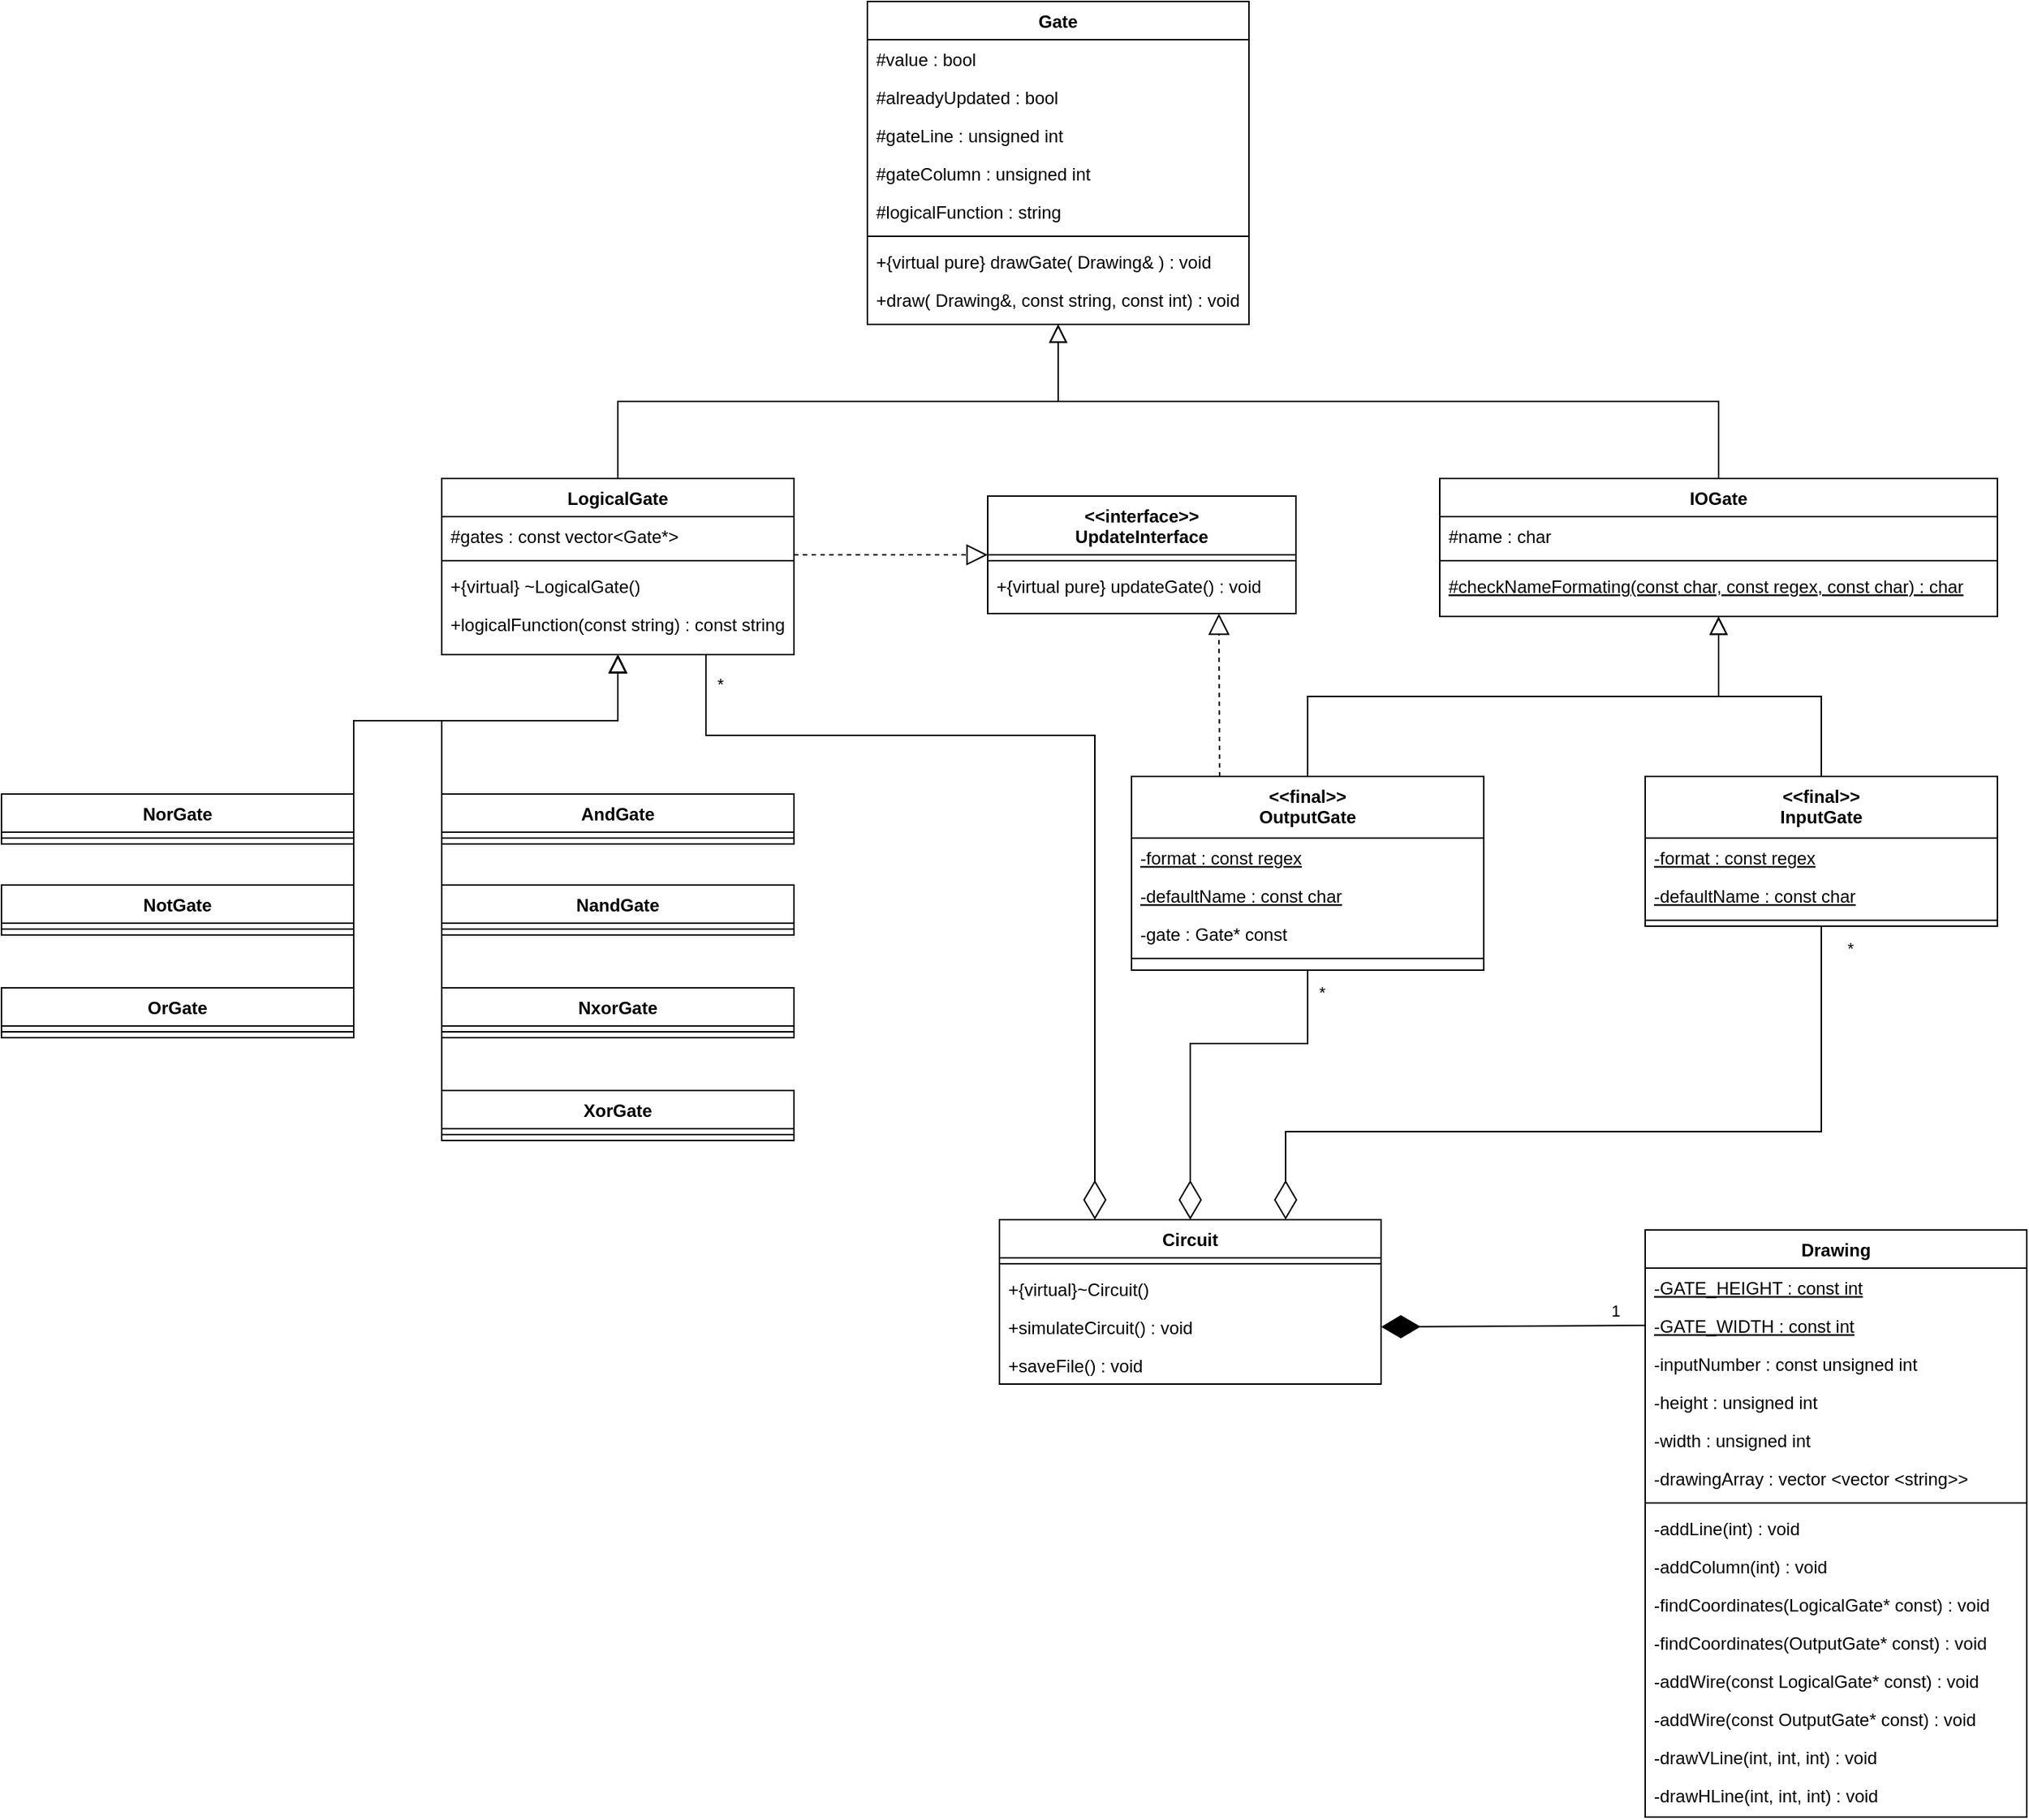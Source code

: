 <mxfile version="16.4.0" type="device"><diagram id="C5RBs43oDa-KdzZeNtuy" name="Page-1"><mxGraphModel dx="1865" dy="564" grid="1" gridSize="10" guides="1" tooltips="1" connect="1" arrows="1" fold="1" page="1" pageScale="1" pageWidth="827" pageHeight="1169" math="0" shadow="0"><root><mxCell id="WIyWlLk6GJQsqaUBKTNV-0"/><mxCell id="WIyWlLk6GJQsqaUBKTNV-1" parent="WIyWlLk6GJQsqaUBKTNV-0"/><mxCell id="zkfFHV4jXpPFQw0GAbJ--0" value="Gate" style="swimlane;fontStyle=1;align=center;verticalAlign=top;childLayout=stackLayout;horizontal=1;startSize=26;horizontalStack=0;resizeParent=1;resizeLast=0;collapsible=1;marginBottom=0;rounded=0;shadow=0;strokeWidth=1;" parent="WIyWlLk6GJQsqaUBKTNV-1" vertex="1"><mxGeometry x="260" y="40" width="260" height="220" as="geometry"><mxRectangle x="230" y="140" width="160" height="26" as="alternateBounds"/></mxGeometry></mxCell><mxCell id="zkfFHV4jXpPFQw0GAbJ--1" value="#value : bool" style="text;align=left;verticalAlign=top;spacingLeft=4;spacingRight=4;overflow=hidden;rotatable=0;points=[[0,0.5],[1,0.5]];portConstraint=eastwest;" parent="zkfFHV4jXpPFQw0GAbJ--0" vertex="1"><mxGeometry y="26" width="260" height="26" as="geometry"/></mxCell><mxCell id="zkfFHV4jXpPFQw0GAbJ--2" value="#alreadyUpdated : bool" style="text;align=left;verticalAlign=top;spacingLeft=4;spacingRight=4;overflow=hidden;rotatable=0;points=[[0,0.5],[1,0.5]];portConstraint=eastwest;rounded=0;shadow=0;html=0;" parent="zkfFHV4jXpPFQw0GAbJ--0" vertex="1"><mxGeometry y="52" width="260" height="26" as="geometry"/></mxCell><mxCell id="Q58En_Q9YtFkLHBGDszu-0" value="#gateLine : unsigned int" style="text;align=left;verticalAlign=top;spacingLeft=4;spacingRight=4;overflow=hidden;rotatable=0;points=[[0,0.5],[1,0.5]];portConstraint=eastwest;rounded=0;shadow=0;html=0;" vertex="1" parent="zkfFHV4jXpPFQw0GAbJ--0"><mxGeometry y="78" width="260" height="26" as="geometry"/></mxCell><mxCell id="Q58En_Q9YtFkLHBGDszu-1" value="#gateColumn : unsigned int" style="text;align=left;verticalAlign=top;spacingLeft=4;spacingRight=4;overflow=hidden;rotatable=0;points=[[0,0.5],[1,0.5]];portConstraint=eastwest;rounded=0;shadow=0;html=0;" vertex="1" parent="zkfFHV4jXpPFQw0GAbJ--0"><mxGeometry y="104" width="260" height="26" as="geometry"/></mxCell><mxCell id="Q58En_Q9YtFkLHBGDszu-2" value="#logicalFunction : string" style="text;align=left;verticalAlign=top;spacingLeft=4;spacingRight=4;overflow=hidden;rotatable=0;points=[[0,0.5],[1,0.5]];portConstraint=eastwest;rounded=0;shadow=0;html=0;" vertex="1" parent="zkfFHV4jXpPFQw0GAbJ--0"><mxGeometry y="130" width="260" height="26" as="geometry"/></mxCell><mxCell id="zkfFHV4jXpPFQw0GAbJ--4" value="" style="line;html=1;strokeWidth=1;align=left;verticalAlign=middle;spacingTop=-1;spacingLeft=3;spacingRight=3;rotatable=0;labelPosition=right;points=[];portConstraint=eastwest;" parent="zkfFHV4jXpPFQw0GAbJ--0" vertex="1"><mxGeometry y="156" width="260" height="8" as="geometry"/></mxCell><mxCell id="zkfFHV4jXpPFQw0GAbJ--5" value="+{virtual pure} drawGate( Drawing&amp; ) : void" style="text;align=left;verticalAlign=top;spacingLeft=4;spacingRight=4;overflow=hidden;rotatable=0;points=[[0,0.5],[1,0.5]];portConstraint=eastwest;" parent="zkfFHV4jXpPFQw0GAbJ--0" vertex="1"><mxGeometry y="164" width="260" height="26" as="geometry"/></mxCell><mxCell id="Q58En_Q9YtFkLHBGDszu-3" value="+draw( Drawing&amp;, const string, const int) : void" style="text;align=left;verticalAlign=top;spacingLeft=4;spacingRight=4;overflow=hidden;rotatable=0;points=[[0,0.5],[1,0.5]];portConstraint=eastwest;rounded=0;shadow=0;html=0;" vertex="1" parent="zkfFHV4jXpPFQw0GAbJ--0"><mxGeometry y="190" width="260" height="26" as="geometry"/></mxCell><mxCell id="zkfFHV4jXpPFQw0GAbJ--6" value="LogicalGate" style="swimlane;fontStyle=1;align=center;verticalAlign=top;childLayout=stackLayout;horizontal=1;startSize=26;horizontalStack=0;resizeParent=1;resizeLast=0;collapsible=1;marginBottom=0;rounded=0;shadow=0;strokeWidth=1;" parent="WIyWlLk6GJQsqaUBKTNV-1" vertex="1"><mxGeometry x="-30" y="365" width="240" height="120" as="geometry"><mxRectangle x="130" y="380" width="160" height="26" as="alternateBounds"/></mxGeometry></mxCell><mxCell id="zkfFHV4jXpPFQw0GAbJ--7" value="#gates : const vector&lt;Gate*&gt;" style="text;align=left;verticalAlign=top;spacingLeft=4;spacingRight=4;overflow=hidden;rotatable=0;points=[[0,0.5],[1,0.5]];portConstraint=eastwest;" parent="zkfFHV4jXpPFQw0GAbJ--6" vertex="1"><mxGeometry y="26" width="240" height="26" as="geometry"/></mxCell><mxCell id="zkfFHV4jXpPFQw0GAbJ--9" value="" style="line;html=1;strokeWidth=1;align=left;verticalAlign=middle;spacingTop=-1;spacingLeft=3;spacingRight=3;rotatable=0;labelPosition=right;points=[];portConstraint=eastwest;" parent="zkfFHV4jXpPFQw0GAbJ--6" vertex="1"><mxGeometry y="52" width="240" height="8" as="geometry"/></mxCell><mxCell id="zkfFHV4jXpPFQw0GAbJ--11" value="+{virtual} ~LogicalGate()" style="text;align=left;verticalAlign=top;spacingLeft=4;spacingRight=4;overflow=hidden;rotatable=0;points=[[0,0.5],[1,0.5]];portConstraint=eastwest;" parent="zkfFHV4jXpPFQw0GAbJ--6" vertex="1"><mxGeometry y="60" width="240" height="26" as="geometry"/></mxCell><mxCell id="Q58En_Q9YtFkLHBGDszu-8" value="+logicalFunction(const string) : const string" style="text;align=left;verticalAlign=top;spacingLeft=4;spacingRight=4;overflow=hidden;rotatable=0;points=[[0,0.5],[1,0.5]];portConstraint=eastwest;" vertex="1" parent="zkfFHV4jXpPFQw0GAbJ--6"><mxGeometry y="86" width="240" height="26" as="geometry"/></mxCell><mxCell id="zkfFHV4jXpPFQw0GAbJ--12" value="" style="endArrow=block;endSize=10;endFill=0;shadow=0;strokeWidth=1;rounded=0;edgeStyle=elbowEdgeStyle;elbow=vertical;" parent="WIyWlLk6GJQsqaUBKTNV-1" source="zkfFHV4jXpPFQw0GAbJ--6" target="zkfFHV4jXpPFQw0GAbJ--0" edge="1"><mxGeometry width="160" relative="1" as="geometry"><mxPoint x="200" y="203" as="sourcePoint"/><mxPoint x="200" y="203" as="targetPoint"/></mxGeometry></mxCell><mxCell id="zkfFHV4jXpPFQw0GAbJ--13" value="IOGate" style="swimlane;fontStyle=1;align=center;verticalAlign=top;childLayout=stackLayout;horizontal=1;startSize=26;horizontalStack=0;resizeParent=1;resizeLast=0;collapsible=1;marginBottom=0;rounded=0;shadow=0;strokeWidth=1;" parent="WIyWlLk6GJQsqaUBKTNV-1" vertex="1"><mxGeometry x="650" y="365" width="380" height="94" as="geometry"><mxRectangle x="340" y="380" width="170" height="26" as="alternateBounds"/></mxGeometry></mxCell><mxCell id="zkfFHV4jXpPFQw0GAbJ--14" value="#name : char" style="text;align=left;verticalAlign=top;spacingLeft=4;spacingRight=4;overflow=hidden;rotatable=0;points=[[0,0.5],[1,0.5]];portConstraint=eastwest;" parent="zkfFHV4jXpPFQw0GAbJ--13" vertex="1"><mxGeometry y="26" width="380" height="26" as="geometry"/></mxCell><mxCell id="zkfFHV4jXpPFQw0GAbJ--15" value="" style="line;html=1;strokeWidth=1;align=left;verticalAlign=middle;spacingTop=-1;spacingLeft=3;spacingRight=3;rotatable=0;labelPosition=right;points=[];portConstraint=eastwest;" parent="zkfFHV4jXpPFQw0GAbJ--13" vertex="1"><mxGeometry y="52" width="380" height="8" as="geometry"/></mxCell><mxCell id="Q58En_Q9YtFkLHBGDszu-10" value="#checkNameFormating(const char, const regex, const char) : char" style="text;align=left;verticalAlign=top;spacingLeft=4;spacingRight=4;overflow=hidden;rotatable=0;points=[[0,0.5],[1,0.5]];portConstraint=eastwest;fontStyle=4" vertex="1" parent="zkfFHV4jXpPFQw0GAbJ--13"><mxGeometry y="60" width="380" height="26" as="geometry"/></mxCell><mxCell id="zkfFHV4jXpPFQw0GAbJ--16" value="" style="endArrow=block;endSize=10;endFill=0;shadow=0;strokeWidth=1;rounded=0;edgeStyle=elbowEdgeStyle;elbow=vertical;" parent="WIyWlLk6GJQsqaUBKTNV-1" source="zkfFHV4jXpPFQw0GAbJ--13" target="zkfFHV4jXpPFQw0GAbJ--0" edge="1"><mxGeometry width="160" relative="1" as="geometry"><mxPoint x="210" y="373" as="sourcePoint"/><mxPoint x="310" y="271" as="targetPoint"/></mxGeometry></mxCell><mxCell id="Q58En_Q9YtFkLHBGDszu-11" value="&lt;&lt;interface&gt;&gt;&#xA;UpdateInterface" style="swimlane;fontStyle=1;align=center;verticalAlign=middle;childLayout=stackLayout;horizontal=1;startSize=40;horizontalStack=0;resizeParent=1;resizeLast=0;collapsible=1;marginBottom=0;rounded=0;shadow=0;strokeWidth=1;spacing=1;" vertex="1" parent="WIyWlLk6GJQsqaUBKTNV-1"><mxGeometry x="342" y="377" width="210" height="80" as="geometry"><mxRectangle x="340" y="380" width="170" height="26" as="alternateBounds"/></mxGeometry></mxCell><mxCell id="Q58En_Q9YtFkLHBGDszu-13" value="" style="line;html=1;strokeWidth=1;align=left;verticalAlign=middle;spacingTop=-1;spacingLeft=3;spacingRight=3;rotatable=0;labelPosition=right;points=[];portConstraint=eastwest;" vertex="1" parent="Q58En_Q9YtFkLHBGDszu-11"><mxGeometry y="40" width="210" height="8" as="geometry"/></mxCell><mxCell id="Q58En_Q9YtFkLHBGDszu-12" value="+{virtual pure} updateGate() : void" style="text;align=left;verticalAlign=top;spacingLeft=4;spacingRight=4;overflow=hidden;rotatable=0;points=[[0,0.5],[1,0.5]];portConstraint=eastwest;" vertex="1" parent="Q58En_Q9YtFkLHBGDszu-11"><mxGeometry y="48" width="210" height="26" as="geometry"/></mxCell><mxCell id="Q58En_Q9YtFkLHBGDszu-17" value="AndGate" style="swimlane;fontStyle=1;align=center;verticalAlign=top;childLayout=stackLayout;horizontal=1;startSize=26;horizontalStack=0;resizeParent=1;resizeLast=0;collapsible=1;marginBottom=0;rounded=0;shadow=0;strokeWidth=1;" vertex="1" parent="WIyWlLk6GJQsqaUBKTNV-1"><mxGeometry x="-30" y="580" width="240" height="34" as="geometry"><mxRectangle x="130" y="380" width="160" height="26" as="alternateBounds"/></mxGeometry></mxCell><mxCell id="Q58En_Q9YtFkLHBGDszu-19" value="" style="line;html=1;strokeWidth=1;align=left;verticalAlign=middle;spacingTop=-1;spacingLeft=3;spacingRight=3;rotatable=0;labelPosition=right;points=[];portConstraint=eastwest;" vertex="1" parent="Q58En_Q9YtFkLHBGDszu-17"><mxGeometry y="26" width="240" height="8" as="geometry"/></mxCell><mxCell id="Q58En_Q9YtFkLHBGDszu-27" value="NotGate" style="swimlane;fontStyle=1;align=center;verticalAlign=top;childLayout=stackLayout;horizontal=1;startSize=26;horizontalStack=0;resizeParent=1;resizeLast=0;collapsible=1;marginBottom=0;rounded=0;shadow=0;strokeWidth=1;" vertex="1" parent="WIyWlLk6GJQsqaUBKTNV-1"><mxGeometry x="-330" y="642" width="240" height="34" as="geometry"><mxRectangle x="130" y="380" width="160" height="26" as="alternateBounds"/></mxGeometry></mxCell><mxCell id="Q58En_Q9YtFkLHBGDszu-28" value="" style="line;html=1;strokeWidth=1;align=left;verticalAlign=middle;spacingTop=-1;spacingLeft=3;spacingRight=3;rotatable=0;labelPosition=right;points=[];portConstraint=eastwest;" vertex="1" parent="Q58En_Q9YtFkLHBGDszu-27"><mxGeometry y="26" width="240" height="8" as="geometry"/></mxCell><mxCell id="Q58En_Q9YtFkLHBGDszu-29" value="NorGate" style="swimlane;fontStyle=1;align=center;verticalAlign=top;childLayout=stackLayout;horizontal=1;startSize=26;horizontalStack=0;resizeParent=1;resizeLast=0;collapsible=1;marginBottom=0;rounded=0;shadow=0;strokeWidth=1;" vertex="1" parent="WIyWlLk6GJQsqaUBKTNV-1"><mxGeometry x="-330" y="580" width="240" height="34" as="geometry"><mxRectangle x="130" y="380" width="160" height="26" as="alternateBounds"/></mxGeometry></mxCell><mxCell id="Q58En_Q9YtFkLHBGDszu-30" value="" style="line;html=1;strokeWidth=1;align=left;verticalAlign=middle;spacingTop=-1;spacingLeft=3;spacingRight=3;rotatable=0;labelPosition=right;points=[];portConstraint=eastwest;" vertex="1" parent="Q58En_Q9YtFkLHBGDszu-29"><mxGeometry y="26" width="240" height="8" as="geometry"/></mxCell><mxCell id="Q58En_Q9YtFkLHBGDszu-31" value="NandGate" style="swimlane;fontStyle=1;align=center;verticalAlign=top;childLayout=stackLayout;horizontal=1;startSize=26;horizontalStack=0;resizeParent=1;resizeLast=0;collapsible=1;marginBottom=0;rounded=0;shadow=0;strokeWidth=1;" vertex="1" parent="WIyWlLk6GJQsqaUBKTNV-1"><mxGeometry x="-30" y="642" width="240" height="34" as="geometry"><mxRectangle x="130" y="380" width="160" height="26" as="alternateBounds"/></mxGeometry></mxCell><mxCell id="Q58En_Q9YtFkLHBGDszu-32" value="" style="line;html=1;strokeWidth=1;align=left;verticalAlign=middle;spacingTop=-1;spacingLeft=3;spacingRight=3;rotatable=0;labelPosition=right;points=[];portConstraint=eastwest;" vertex="1" parent="Q58En_Q9YtFkLHBGDszu-31"><mxGeometry y="26" width="240" height="8" as="geometry"/></mxCell><mxCell id="Q58En_Q9YtFkLHBGDszu-33" value="XorGate" style="swimlane;fontStyle=1;align=center;verticalAlign=top;childLayout=stackLayout;horizontal=1;startSize=26;horizontalStack=0;resizeParent=1;resizeLast=0;collapsible=1;marginBottom=0;rounded=0;shadow=0;strokeWidth=1;" vertex="1" parent="WIyWlLk6GJQsqaUBKTNV-1"><mxGeometry x="-30" y="782" width="240" height="34" as="geometry"><mxRectangle x="130" y="380" width="160" height="26" as="alternateBounds"/></mxGeometry></mxCell><mxCell id="Q58En_Q9YtFkLHBGDszu-34" value="" style="line;html=1;strokeWidth=1;align=left;verticalAlign=middle;spacingTop=-1;spacingLeft=3;spacingRight=3;rotatable=0;labelPosition=right;points=[];portConstraint=eastwest;" vertex="1" parent="Q58En_Q9YtFkLHBGDszu-33"><mxGeometry y="26" width="240" height="8" as="geometry"/></mxCell><mxCell id="Q58En_Q9YtFkLHBGDszu-35" value="OrGate" style="swimlane;fontStyle=1;align=center;verticalAlign=top;childLayout=stackLayout;horizontal=1;startSize=26;horizontalStack=0;resizeParent=1;resizeLast=0;collapsible=1;marginBottom=0;rounded=0;shadow=0;strokeWidth=1;" vertex="1" parent="WIyWlLk6GJQsqaUBKTNV-1"><mxGeometry x="-330" y="712" width="240" height="34" as="geometry"><mxRectangle x="130" y="380" width="160" height="26" as="alternateBounds"/></mxGeometry></mxCell><mxCell id="Q58En_Q9YtFkLHBGDszu-36" value="" style="line;html=1;strokeWidth=1;align=left;verticalAlign=middle;spacingTop=-1;spacingLeft=3;spacingRight=3;rotatable=0;labelPosition=right;points=[];portConstraint=eastwest;" vertex="1" parent="Q58En_Q9YtFkLHBGDszu-35"><mxGeometry y="26" width="240" height="8" as="geometry"/></mxCell><mxCell id="Q58En_Q9YtFkLHBGDszu-37" value="NxorGate" style="swimlane;fontStyle=1;align=center;verticalAlign=top;childLayout=stackLayout;horizontal=1;startSize=26;horizontalStack=0;resizeParent=1;resizeLast=0;collapsible=1;marginBottom=0;rounded=0;shadow=0;strokeWidth=1;" vertex="1" parent="WIyWlLk6GJQsqaUBKTNV-1"><mxGeometry x="-30" y="712" width="240" height="34" as="geometry"><mxRectangle x="130" y="380" width="160" height="26" as="alternateBounds"/></mxGeometry></mxCell><mxCell id="Q58En_Q9YtFkLHBGDszu-38" value="" style="line;html=1;strokeWidth=1;align=left;verticalAlign=middle;spacingTop=-1;spacingLeft=3;spacingRight=3;rotatable=0;labelPosition=right;points=[];portConstraint=eastwest;" vertex="1" parent="Q58En_Q9YtFkLHBGDszu-37"><mxGeometry y="26" width="240" height="8" as="geometry"/></mxCell><mxCell id="Q58En_Q9YtFkLHBGDszu-42" value="" style="endArrow=block;endSize=10;endFill=0;shadow=0;strokeWidth=1;rounded=0;edgeStyle=elbowEdgeStyle;elbow=vertical;exitX=1;exitY=0.5;exitDx=0;exitDy=0;entryX=0.5;entryY=1;entryDx=0;entryDy=0;" edge="1" parent="WIyWlLk6GJQsqaUBKTNV-1" source="Q58En_Q9YtFkLHBGDszu-29" target="zkfFHV4jXpPFQw0GAbJ--6"><mxGeometry width="160" relative="1" as="geometry"><mxPoint x="200" y="370" as="sourcePoint"/><mxPoint x="400" y="270" as="targetPoint"/><Array as="points"><mxPoint x="100" y="530"/></Array></mxGeometry></mxCell><mxCell id="Q58En_Q9YtFkLHBGDszu-43" value="" style="endArrow=block;endSize=10;endFill=0;shadow=0;strokeWidth=1;rounded=0;edgeStyle=elbowEdgeStyle;elbow=vertical;exitX=1;exitY=0.5;exitDx=0;exitDy=0;entryX=0.5;entryY=1;entryDx=0;entryDy=0;" edge="1" parent="WIyWlLk6GJQsqaUBKTNV-1" source="Q58En_Q9YtFkLHBGDszu-27" target="zkfFHV4jXpPFQw0GAbJ--6"><mxGeometry width="160" relative="1" as="geometry"><mxPoint x="20" y="595" as="sourcePoint"/><mxPoint x="200" y="490" as="targetPoint"/><Array as="points"><mxPoint x="100" y="530"/></Array></mxGeometry></mxCell><mxCell id="Q58En_Q9YtFkLHBGDszu-44" value="" style="endArrow=block;endSize=10;endFill=0;shadow=0;strokeWidth=1;rounded=0;edgeStyle=elbowEdgeStyle;elbow=vertical;targetPerimeterSpacing=0;exitX=1;exitY=0.5;exitDx=0;exitDy=0;entryX=0.5;entryY=1;entryDx=0;entryDy=0;" edge="1" parent="WIyWlLk6GJQsqaUBKTNV-1" source="Q58En_Q9YtFkLHBGDszu-35" target="zkfFHV4jXpPFQw0GAbJ--6"><mxGeometry width="160" relative="1" as="geometry"><mxPoint x="510" y="680" as="sourcePoint"/><mxPoint x="190" y="480" as="targetPoint"/><Array as="points"><mxPoint x="110" y="530"/><mxPoint x="510" y="590"/></Array></mxGeometry></mxCell><mxCell id="Q58En_Q9YtFkLHBGDszu-45" value="" style="endArrow=block;endSize=10;endFill=0;shadow=0;strokeWidth=1;rounded=0;edgeStyle=elbowEdgeStyle;elbow=vertical;targetPerimeterSpacing=0;exitX=0;exitY=0.5;exitDx=0;exitDy=0;entryX=0.5;entryY=1;entryDx=0;entryDy=0;" edge="1" parent="WIyWlLk6GJQsqaUBKTNV-1" source="Q58En_Q9YtFkLHBGDszu-17" target="zkfFHV4jXpPFQw0GAbJ--6"><mxGeometry width="160" relative="1" as="geometry"><mxPoint x="20" y="727" as="sourcePoint"/><mxPoint x="190" y="496" as="targetPoint"/><Array as="points"><mxPoint x="120" y="530"/><mxPoint x="520" y="600"/></Array></mxGeometry></mxCell><mxCell id="Q58En_Q9YtFkLHBGDszu-46" value="" style="endArrow=block;endSize=10;endFill=0;shadow=0;strokeWidth=1;rounded=0;edgeStyle=elbowEdgeStyle;elbow=vertical;targetPerimeterSpacing=0;exitX=0;exitY=0.5;exitDx=0;exitDy=0;entryX=0.5;entryY=1;entryDx=0;entryDy=0;" edge="1" parent="WIyWlLk6GJQsqaUBKTNV-1" source="Q58En_Q9YtFkLHBGDszu-31" target="zkfFHV4jXpPFQw0GAbJ--6"><mxGeometry width="160" relative="1" as="geometry"><mxPoint x="80" y="595" as="sourcePoint"/><mxPoint x="190" y="496" as="targetPoint"/><Array as="points"><mxPoint x="130" y="530"/><mxPoint x="530" y="610"/></Array></mxGeometry></mxCell><mxCell id="Q58En_Q9YtFkLHBGDszu-47" value="" style="endArrow=block;endSize=10;endFill=0;shadow=0;strokeWidth=1;rounded=0;edgeStyle=elbowEdgeStyle;elbow=vertical;targetPerimeterSpacing=0;exitX=0;exitY=0.5;exitDx=0;exitDy=0;entryX=0.5;entryY=1;entryDx=0;entryDy=0;" edge="1" parent="WIyWlLk6GJQsqaUBKTNV-1" source="Q58En_Q9YtFkLHBGDszu-37" target="zkfFHV4jXpPFQw0GAbJ--6"><mxGeometry width="160" relative="1" as="geometry"><mxPoint x="90" y="605" as="sourcePoint"/><mxPoint x="200" y="506" as="targetPoint"/><Array as="points"><mxPoint x="130" y="530"/><mxPoint x="540" y="620"/></Array></mxGeometry></mxCell><mxCell id="Q58En_Q9YtFkLHBGDszu-48" value="" style="endArrow=block;endSize=10;endFill=0;shadow=0;strokeWidth=1;rounded=0;edgeStyle=elbowEdgeStyle;elbow=vertical;targetPerimeterSpacing=0;exitX=0;exitY=0.5;exitDx=0;exitDy=0;entryX=0.5;entryY=1;entryDx=0;entryDy=0;" edge="1" parent="WIyWlLk6GJQsqaUBKTNV-1" source="Q58En_Q9YtFkLHBGDszu-33" target="zkfFHV4jXpPFQw0GAbJ--6"><mxGeometry width="160" relative="1" as="geometry"><mxPoint x="100" y="615" as="sourcePoint"/><mxPoint x="220" y="500" as="targetPoint"/><Array as="points"><mxPoint x="130" y="530"/><mxPoint x="550" y="630"/></Array></mxGeometry></mxCell><mxCell id="Q58En_Q9YtFkLHBGDszu-49" value="" style="endArrow=block;dashed=1;endFill=0;endSize=12;html=1;rounded=0;fontSize=11;targetPerimeterSpacing=0;exitX=1;exitY=1;exitDx=0;exitDy=0;entryX=0;entryY=0.5;entryDx=0;entryDy=0;exitPerimeter=0;" edge="1" parent="WIyWlLk6GJQsqaUBKTNV-1" source="zkfFHV4jXpPFQw0GAbJ--7" target="Q58En_Q9YtFkLHBGDszu-11"><mxGeometry width="160" relative="1" as="geometry"><mxPoint x="110" y="500" as="sourcePoint"/><mxPoint x="270" y="500" as="targetPoint"/></mxGeometry></mxCell><mxCell id="Q58En_Q9YtFkLHBGDszu-51" value="&lt;&lt;final&gt;&gt;&#xA;OutputGate&#xA;" style="swimlane;fontStyle=1;align=center;verticalAlign=top;childLayout=stackLayout;horizontal=1;startSize=42;horizontalStack=0;resizeParent=1;resizeLast=0;collapsible=1;marginBottom=0;rounded=0;shadow=0;strokeWidth=1;" vertex="1" parent="WIyWlLk6GJQsqaUBKTNV-1"><mxGeometry x="440" y="568" width="240" height="132" as="geometry"><mxRectangle x="130" y="380" width="160" height="26" as="alternateBounds"/></mxGeometry></mxCell><mxCell id="Q58En_Q9YtFkLHBGDszu-52" value="-format : const regex" style="text;align=left;verticalAlign=top;spacingLeft=4;spacingRight=4;overflow=hidden;rotatable=0;points=[[0,0.5],[1,0.5]];portConstraint=eastwest;fontStyle=4" vertex="1" parent="Q58En_Q9YtFkLHBGDszu-51"><mxGeometry y="42" width="240" height="26" as="geometry"/></mxCell><mxCell id="Q58En_Q9YtFkLHBGDszu-64" value="-defaultName : const char" style="text;align=left;verticalAlign=top;spacingLeft=4;spacingRight=4;overflow=hidden;rotatable=0;points=[[0,0.5],[1,0.5]];portConstraint=eastwest;fontStyle=4" vertex="1" parent="Q58En_Q9YtFkLHBGDszu-51"><mxGeometry y="68" width="240" height="26" as="geometry"/></mxCell><mxCell id="Q58En_Q9YtFkLHBGDszu-65" value="-gate : Gate* const" style="text;align=left;verticalAlign=top;spacingLeft=4;spacingRight=4;overflow=hidden;rotatable=0;points=[[0,0.5],[1,0.5]];portConstraint=eastwest;fontStyle=0" vertex="1" parent="Q58En_Q9YtFkLHBGDszu-51"><mxGeometry y="94" width="240" height="26" as="geometry"/></mxCell><mxCell id="Q58En_Q9YtFkLHBGDszu-53" value="" style="line;html=1;strokeWidth=1;align=left;verticalAlign=middle;spacingTop=-1;spacingLeft=3;spacingRight=3;rotatable=0;labelPosition=right;points=[];portConstraint=eastwest;" vertex="1" parent="Q58En_Q9YtFkLHBGDszu-51"><mxGeometry y="120" width="240" height="8" as="geometry"/></mxCell><mxCell id="Q58En_Q9YtFkLHBGDszu-61" value="" style="endArrow=block;endSize=10;endFill=0;shadow=0;strokeWidth=1;rounded=0;edgeStyle=elbowEdgeStyle;elbow=vertical;exitX=0.5;exitY=0;exitDx=0;exitDy=0;entryX=0.5;entryY=1;entryDx=0;entryDy=0;" edge="1" parent="WIyWlLk6GJQsqaUBKTNV-1" source="Q58En_Q9YtFkLHBGDszu-51" target="zkfFHV4jXpPFQw0GAbJ--13"><mxGeometry width="160" relative="1" as="geometry"><mxPoint x="640" y="376" as="sourcePoint"/><mxPoint x="680" y="520" as="targetPoint"/></mxGeometry></mxCell><mxCell id="Q58En_Q9YtFkLHBGDszu-62" value="" style="endArrow=block;endSize=10;endFill=0;shadow=0;strokeWidth=1;rounded=0;edgeStyle=elbowEdgeStyle;elbow=vertical;entryX=0.5;entryY=1;entryDx=0;entryDy=0;exitX=0.5;exitY=0;exitDx=0;exitDy=0;" edge="1" parent="WIyWlLk6GJQsqaUBKTNV-1" source="Q58En_Q9YtFkLHBGDszu-66" target="zkfFHV4jXpPFQw0GAbJ--13"><mxGeometry width="160" relative="1" as="geometry"><mxPoint x="890" y="568" as="sourcePoint"/><mxPoint x="690" y="500" as="targetPoint"/></mxGeometry></mxCell><mxCell id="Q58En_Q9YtFkLHBGDszu-66" value="&lt;&lt;final&gt;&gt;&#xA;InputGate&#xA;" style="swimlane;fontStyle=1;align=center;verticalAlign=top;childLayout=stackLayout;horizontal=1;startSize=42;horizontalStack=0;resizeParent=1;resizeLast=0;collapsible=1;marginBottom=0;rounded=0;shadow=0;strokeWidth=1;" vertex="1" parent="WIyWlLk6GJQsqaUBKTNV-1"><mxGeometry x="790" y="568" width="240" height="102" as="geometry"><mxRectangle x="130" y="380" width="160" height="26" as="alternateBounds"/></mxGeometry></mxCell><mxCell id="Q58En_Q9YtFkLHBGDszu-67" value="-format : const regex" style="text;align=left;verticalAlign=top;spacingLeft=4;spacingRight=4;overflow=hidden;rotatable=0;points=[[0,0.5],[1,0.5]];portConstraint=eastwest;fontStyle=4" vertex="1" parent="Q58En_Q9YtFkLHBGDszu-66"><mxGeometry y="42" width="240" height="26" as="geometry"/></mxCell><mxCell id="Q58En_Q9YtFkLHBGDszu-68" value="-defaultName : const char" style="text;align=left;verticalAlign=top;spacingLeft=4;spacingRight=4;overflow=hidden;rotatable=0;points=[[0,0.5],[1,0.5]];portConstraint=eastwest;fontStyle=4" vertex="1" parent="Q58En_Q9YtFkLHBGDszu-66"><mxGeometry y="68" width="240" height="26" as="geometry"/></mxCell><mxCell id="Q58En_Q9YtFkLHBGDszu-70" value="" style="line;html=1;strokeWidth=1;align=left;verticalAlign=middle;spacingTop=-1;spacingLeft=3;spacingRight=3;rotatable=0;labelPosition=right;points=[];portConstraint=eastwest;" vertex="1" parent="Q58En_Q9YtFkLHBGDszu-66"><mxGeometry y="94" width="240" height="8" as="geometry"/></mxCell><mxCell id="Q58En_Q9YtFkLHBGDszu-72" value="Circuit" style="swimlane;fontStyle=1;align=center;verticalAlign=top;childLayout=stackLayout;horizontal=1;startSize=26;horizontalStack=0;resizeParent=1;resizeLast=0;collapsible=1;marginBottom=0;rounded=0;shadow=0;strokeWidth=1;" vertex="1" parent="WIyWlLk6GJQsqaUBKTNV-1"><mxGeometry x="350" y="870" width="260" height="112" as="geometry"><mxRectangle x="230" y="140" width="160" height="26" as="alternateBounds"/></mxGeometry></mxCell><mxCell id="Q58En_Q9YtFkLHBGDszu-78" value="" style="line;html=1;strokeWidth=1;align=left;verticalAlign=middle;spacingTop=-1;spacingLeft=3;spacingRight=3;rotatable=0;labelPosition=right;points=[];portConstraint=eastwest;" vertex="1" parent="Q58En_Q9YtFkLHBGDszu-72"><mxGeometry y="26" width="260" height="8" as="geometry"/></mxCell><mxCell id="Q58En_Q9YtFkLHBGDszu-79" value="+{virtual}~Circuit()" style="text;align=left;verticalAlign=top;spacingLeft=4;spacingRight=4;overflow=hidden;rotatable=0;points=[[0,0.5],[1,0.5]];portConstraint=eastwest;" vertex="1" parent="Q58En_Q9YtFkLHBGDszu-72"><mxGeometry y="34" width="260" height="26" as="geometry"/></mxCell><mxCell id="Q58En_Q9YtFkLHBGDszu-80" value="+simulateCircuit() : void" style="text;align=left;verticalAlign=top;spacingLeft=4;spacingRight=4;overflow=hidden;rotatable=0;points=[[0,0.5],[1,0.5]];portConstraint=eastwest;rounded=0;shadow=0;html=0;" vertex="1" parent="Q58En_Q9YtFkLHBGDszu-72"><mxGeometry y="60" width="260" height="26" as="geometry"/></mxCell><mxCell id="Q58En_Q9YtFkLHBGDszu-90" value="+saveFile() : void" style="text;align=left;verticalAlign=top;spacingLeft=4;spacingRight=4;overflow=hidden;rotatable=0;points=[[0,0.5],[1,0.5]];portConstraint=eastwest;rounded=0;shadow=0;html=0;" vertex="1" parent="Q58En_Q9YtFkLHBGDszu-72"><mxGeometry y="86" width="260" height="26" as="geometry"/></mxCell><mxCell id="Q58En_Q9YtFkLHBGDszu-92" value="Drawing" style="swimlane;fontStyle=1;align=center;verticalAlign=top;childLayout=stackLayout;horizontal=1;startSize=26;horizontalStack=0;resizeParent=1;resizeLast=0;collapsible=1;marginBottom=0;rounded=0;shadow=0;strokeWidth=1;" vertex="1" parent="WIyWlLk6GJQsqaUBKTNV-1"><mxGeometry x="790" y="877" width="260" height="400" as="geometry"><mxRectangle x="230" y="140" width="160" height="26" as="alternateBounds"/></mxGeometry></mxCell><mxCell id="Q58En_Q9YtFkLHBGDszu-93" value="-GATE_HEIGHT : const int" style="text;align=left;verticalAlign=top;spacingLeft=4;spacingRight=4;overflow=hidden;rotatable=0;points=[[0,0.5],[1,0.5]];portConstraint=eastwest;fontStyle=4" vertex="1" parent="Q58En_Q9YtFkLHBGDszu-92"><mxGeometry y="26" width="260" height="26" as="geometry"/></mxCell><mxCell id="Q58En_Q9YtFkLHBGDszu-94" value="-GATE_WIDTH : const int" style="text;align=left;verticalAlign=top;spacingLeft=4;spacingRight=4;overflow=hidden;rotatable=0;points=[[0,0.5],[1,0.5]];portConstraint=eastwest;rounded=0;shadow=0;html=0;fontStyle=4" vertex="1" parent="Q58En_Q9YtFkLHBGDszu-92"><mxGeometry y="52" width="260" height="26" as="geometry"/></mxCell><mxCell id="Q58En_Q9YtFkLHBGDszu-95" value="-inputNumber : const unsigned int" style="text;align=left;verticalAlign=top;spacingLeft=4;spacingRight=4;overflow=hidden;rotatable=0;points=[[0,0.5],[1,0.5]];portConstraint=eastwest;rounded=0;shadow=0;html=0;" vertex="1" parent="Q58En_Q9YtFkLHBGDszu-92"><mxGeometry y="78" width="260" height="26" as="geometry"/></mxCell><mxCell id="Q58En_Q9YtFkLHBGDszu-96" value="-height : unsigned int" style="text;align=left;verticalAlign=top;spacingLeft=4;spacingRight=4;overflow=hidden;rotatable=0;points=[[0,0.5],[1,0.5]];portConstraint=eastwest;rounded=0;shadow=0;html=0;" vertex="1" parent="Q58En_Q9YtFkLHBGDszu-92"><mxGeometry y="104" width="260" height="26" as="geometry"/></mxCell><mxCell id="Q58En_Q9YtFkLHBGDszu-97" value="-width : unsigned int" style="text;align=left;verticalAlign=top;spacingLeft=4;spacingRight=4;overflow=hidden;rotatable=0;points=[[0,0.5],[1,0.5]];portConstraint=eastwest;rounded=0;shadow=0;html=0;" vertex="1" parent="Q58En_Q9YtFkLHBGDszu-92"><mxGeometry y="130" width="260" height="26" as="geometry"/></mxCell><mxCell id="Q58En_Q9YtFkLHBGDszu-101" value="-drawingArray : vector &lt;vector &lt;string&gt;&gt;" style="text;align=left;verticalAlign=top;spacingLeft=4;spacingRight=4;overflow=hidden;rotatable=0;points=[[0,0.5],[1,0.5]];portConstraint=eastwest;rounded=0;shadow=0;html=0;" vertex="1" parent="Q58En_Q9YtFkLHBGDszu-92"><mxGeometry y="156" width="260" height="26" as="geometry"/></mxCell><mxCell id="Q58En_Q9YtFkLHBGDszu-98" value="" style="line;html=1;strokeWidth=1;align=left;verticalAlign=middle;spacingTop=-1;spacingLeft=3;spacingRight=3;rotatable=0;labelPosition=right;points=[];portConstraint=eastwest;" vertex="1" parent="Q58En_Q9YtFkLHBGDszu-92"><mxGeometry y="182" width="260" height="8" as="geometry"/></mxCell><mxCell id="Q58En_Q9YtFkLHBGDszu-99" value="-addLine(int) : void" style="text;align=left;verticalAlign=top;spacingLeft=4;spacingRight=4;overflow=hidden;rotatable=0;points=[[0,0.5],[1,0.5]];portConstraint=eastwest;" vertex="1" parent="Q58En_Q9YtFkLHBGDszu-92"><mxGeometry y="190" width="260" height="26" as="geometry"/></mxCell><mxCell id="Q58En_Q9YtFkLHBGDszu-102" value="-addColumn(int) : void" style="text;align=left;verticalAlign=top;spacingLeft=4;spacingRight=4;overflow=hidden;rotatable=0;points=[[0,0.5],[1,0.5]];portConstraint=eastwest;" vertex="1" parent="Q58En_Q9YtFkLHBGDszu-92"><mxGeometry y="216" width="260" height="26" as="geometry"/></mxCell><mxCell id="Q58En_Q9YtFkLHBGDszu-103" value="-findCoordinates(LogicalGate* const) : void" style="text;align=left;verticalAlign=top;spacingLeft=4;spacingRight=4;overflow=hidden;rotatable=0;points=[[0,0.5],[1,0.5]];portConstraint=eastwest;" vertex="1" parent="Q58En_Q9YtFkLHBGDszu-92"><mxGeometry y="242" width="260" height="26" as="geometry"/></mxCell><mxCell id="Q58En_Q9YtFkLHBGDszu-104" value="-findCoordinates(OutputGate* const) : void" style="text;align=left;verticalAlign=top;spacingLeft=4;spacingRight=4;overflow=hidden;rotatable=0;points=[[0,0.5],[1,0.5]];portConstraint=eastwest;" vertex="1" parent="Q58En_Q9YtFkLHBGDszu-92"><mxGeometry y="268" width="260" height="26" as="geometry"/></mxCell><mxCell id="Q58En_Q9YtFkLHBGDszu-105" value="-addWire(const LogicalGate* const) : void" style="text;align=left;verticalAlign=top;spacingLeft=4;spacingRight=4;overflow=hidden;rotatable=0;points=[[0,0.5],[1,0.5]];portConstraint=eastwest;" vertex="1" parent="Q58En_Q9YtFkLHBGDszu-92"><mxGeometry y="294" width="260" height="26" as="geometry"/></mxCell><mxCell id="Q58En_Q9YtFkLHBGDszu-106" value="-addWire(const OutputGate* const) : void" style="text;align=left;verticalAlign=top;spacingLeft=4;spacingRight=4;overflow=hidden;rotatable=0;points=[[0,0.5],[1,0.5]];portConstraint=eastwest;" vertex="1" parent="Q58En_Q9YtFkLHBGDszu-92"><mxGeometry y="320" width="260" height="26" as="geometry"/></mxCell><mxCell id="Q58En_Q9YtFkLHBGDszu-107" value="-drawVLine(int, int, int) : void" style="text;align=left;verticalAlign=top;spacingLeft=4;spacingRight=4;overflow=hidden;rotatable=0;points=[[0,0.5],[1,0.5]];portConstraint=eastwest;" vertex="1" parent="Q58En_Q9YtFkLHBGDszu-92"><mxGeometry y="346" width="260" height="26" as="geometry"/></mxCell><mxCell id="Q58En_Q9YtFkLHBGDszu-108" value="-drawHLine(int, int, int) : void" style="text;align=left;verticalAlign=top;spacingLeft=4;spacingRight=4;overflow=hidden;rotatable=0;points=[[0,0.5],[1,0.5]];portConstraint=eastwest;" vertex="1" parent="Q58En_Q9YtFkLHBGDszu-92"><mxGeometry y="372" width="260" height="26" as="geometry"/></mxCell><mxCell id="Q58En_Q9YtFkLHBGDszu-109" value="" style="endArrow=block;dashed=1;endFill=0;endSize=12;html=1;rounded=0;fontSize=11;targetPerimeterSpacing=0;exitX=0.25;exitY=0;exitDx=0;exitDy=0;entryX=0.75;entryY=1;entryDx=0;entryDy=0;" edge="1" parent="WIyWlLk6GJQsqaUBKTNV-1" source="Q58En_Q9YtFkLHBGDszu-51" target="Q58En_Q9YtFkLHBGDszu-11"><mxGeometry width="160" relative="1" as="geometry"><mxPoint x="220" y="427" as="sourcePoint"/><mxPoint x="340" y="429" as="targetPoint"/></mxGeometry></mxCell><mxCell id="Q58En_Q9YtFkLHBGDszu-111" value="" style="endArrow=diamondThin;endFill=0;endSize=24;html=1;rounded=0;fontSize=11;targetPerimeterSpacing=0;entryX=0.75;entryY=0;entryDx=0;entryDy=0;exitX=0.5;exitY=1;exitDx=0;exitDy=0;" edge="1" parent="WIyWlLk6GJQsqaUBKTNV-1" source="Q58En_Q9YtFkLHBGDszu-66" target="Q58En_Q9YtFkLHBGDszu-72"><mxGeometry width="160" relative="1" as="geometry"><mxPoint x="530" y="790" as="sourcePoint"/><mxPoint x="690" y="790" as="targetPoint"/><Array as="points"><mxPoint x="910" y="810"/><mxPoint x="545" y="810"/></Array></mxGeometry></mxCell><mxCell id="Q58En_Q9YtFkLHBGDszu-112" value="" style="endArrow=diamondThin;endFill=0;endSize=24;html=1;rounded=0;fontSize=11;targetPerimeterSpacing=0;entryX=0.5;entryY=0;entryDx=0;entryDy=0;exitX=0.5;exitY=1;exitDx=0;exitDy=0;" edge="1" parent="WIyWlLk6GJQsqaUBKTNV-1" source="Q58En_Q9YtFkLHBGDszu-51" target="Q58En_Q9YtFkLHBGDszu-72"><mxGeometry width="160" relative="1" as="geometry"><mxPoint x="920" y="680" as="sourcePoint"/><mxPoint x="555" y="880" as="targetPoint"/><Array as="points"><mxPoint x="560" y="750"/><mxPoint x="480" y="750"/></Array></mxGeometry></mxCell><mxCell id="Q58En_Q9YtFkLHBGDszu-113" value="" style="endArrow=diamondThin;endFill=0;endSize=24;html=1;rounded=0;fontSize=11;targetPerimeterSpacing=0;entryX=0.25;entryY=0;entryDx=0;entryDy=0;exitX=0.75;exitY=1;exitDx=0;exitDy=0;" edge="1" parent="WIyWlLk6GJQsqaUBKTNV-1" source="zkfFHV4jXpPFQw0GAbJ--6" target="Q58En_Q9YtFkLHBGDszu-72"><mxGeometry width="160" relative="1" as="geometry"><mxPoint x="570" y="710" as="sourcePoint"/><mxPoint x="490" y="880" as="targetPoint"/><Array as="points"><mxPoint x="150" y="540"/><mxPoint x="415" y="540"/></Array></mxGeometry></mxCell><mxCell id="Q58En_Q9YtFkLHBGDszu-114" value="*" style="text;html=1;strokeColor=none;fillColor=none;align=center;verticalAlign=middle;whiteSpace=wrap;rounded=0;fontSize=11;" vertex="1" parent="WIyWlLk6GJQsqaUBKTNV-1"><mxGeometry x="130" y="490" width="60" height="30" as="geometry"/></mxCell><mxCell id="Q58En_Q9YtFkLHBGDszu-115" value="*" style="text;html=1;strokeColor=none;fillColor=none;align=center;verticalAlign=middle;whiteSpace=wrap;rounded=0;fontSize=11;" vertex="1" parent="WIyWlLk6GJQsqaUBKTNV-1"><mxGeometry x="540" y="700" width="60" height="30" as="geometry"/></mxCell><mxCell id="Q58En_Q9YtFkLHBGDszu-116" value="*" style="text;html=1;strokeColor=none;fillColor=none;align=center;verticalAlign=middle;whiteSpace=wrap;rounded=0;fontSize=11;" vertex="1" parent="WIyWlLk6GJQsqaUBKTNV-1"><mxGeometry x="900" y="670" width="60" height="30" as="geometry"/></mxCell><mxCell id="Q58En_Q9YtFkLHBGDszu-117" value="" style="endArrow=diamondThin;endFill=1;endSize=24;html=1;rounded=0;fontSize=11;targetPerimeterSpacing=0;entryX=1;entryY=0.5;entryDx=0;entryDy=0;exitX=0;exitY=0.5;exitDx=0;exitDy=0;" edge="1" parent="WIyWlLk6GJQsqaUBKTNV-1" source="Q58En_Q9YtFkLHBGDszu-94" target="Q58En_Q9YtFkLHBGDszu-80"><mxGeometry width="160" relative="1" as="geometry"><mxPoint x="600" y="900" as="sourcePoint"/><mxPoint x="760" y="900" as="targetPoint"/></mxGeometry></mxCell><mxCell id="Q58En_Q9YtFkLHBGDszu-118" value="1" style="text;html=1;strokeColor=none;fillColor=none;align=center;verticalAlign=middle;whiteSpace=wrap;rounded=0;fontSize=11;" vertex="1" parent="WIyWlLk6GJQsqaUBKTNV-1"><mxGeometry x="740" y="917" width="60" height="30" as="geometry"/></mxCell></root></mxGraphModel></diagram></mxfile>